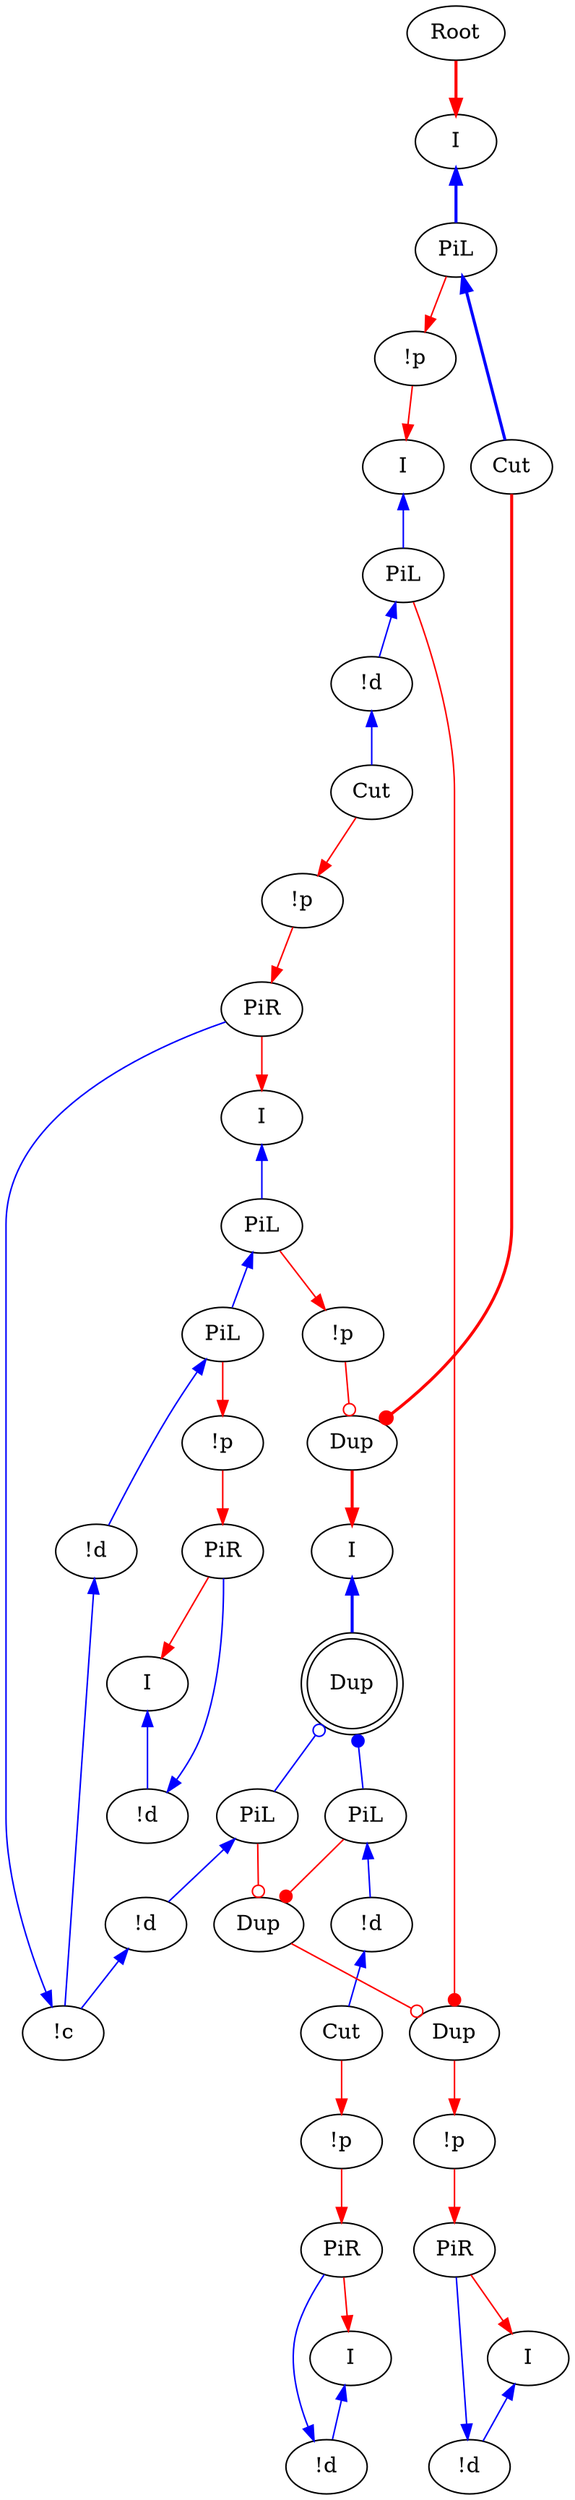digraph {
"Root0" [label="Root"]
"I0" [label="I"]
"!p0" [label="!p"]
"Cut0" [label="Cut"]
"PiR0" [label="PiR"]
"!c0" [label="!c"]
"!d0" [label="!d"]
"PiL0" [label="PiL"]
"PiL1" [label="PiL"]
"I1" [label="I"]
"!p1" [label="!p"]
"!p2" [label="!p"]
"Cut1" [label="Cut"]
"PiR1" [label="PiR"]
"PiR2" [label="PiR"]
"!d1" [label="!d"]
"I2" [label="I"]
"!d2" [label="!d"]
"I3" [label="I"]
"!p3" [label="!p"]
"PiR3" [label="PiR"]
"!d3" [label="!d"]
"I4" [label="I"]
"PiL2" [label="PiL"]
"!p4" [label="!p"]
"!p5" [label="!p"]
"Cut2" [label="Cut"]
"!d4" [label="!d"]
"PiL3" [label="PiL"]
"I5" [label="I"]
"I6" [label="I"]
"Dup2_0" [label="Dup"]
"!d5" [label="!d"]
"!d6" [label="!d"]
"PiL4" [label="PiL"]
"PiL5" [label="PiL"]
"Dup3_0" [label="Dup"]
"Dup3_1" [label="Dup",shape=doublecircle]
"Dup3_2" [label="Dup"]
"PiL3" -> "Dup2_0"[color=red,tooltip="e100",arrowhead=dot]
"Dup3_2" -> "Dup2_0"[color=red,tooltip="e101",arrowhead=odot]
"PiL4" -> "!d5"[color=blue,tooltip="e102",dir=back]
"PiL5" -> "!d6"[color=blue,tooltip="e103",dir=back]
"Dup3_1" -> "PiL4"[color=blue,tooltip="e104",arrowtail=dot,dir=back]
"Dup3_1" -> "PiL5"[color=blue,tooltip="e105",arrowtail=odot,dir=back]
"PiL4" -> "Dup3_2"[color=red,tooltip="e106",arrowhead=dot]
"PiL5" -> "Dup3_2"[color=red,tooltip="e107",arrowhead=odot]
"Dup2_0" -> "!p1"[color=red,tooltip="e21"]
"!d4" -> "Cut0"[color=blue,tooltip="e23",dir=back]
"I0" -> "PiL2"[color=blue,tooltip="e32",penwidth=2,dir=back]
"PiL2" -> "!p4"[color=red,tooltip="e34"]
"Cut0" -> "!p0"[color=red,tooltip="e37"]
"!p0" -> "PiR0"[color=red,tooltip="e39"]
"!c0" -> "PiR0"[color=blue,tooltip="e41",dir=back]
"PiR0" -> "I1"[color=red,tooltip="e43"]
"!d5" -> "Cut1"[color=blue,tooltip="e45",dir=back]
"!d0" -> "!c0"[color=blue,tooltip="e46",dir=back]
"!d6" -> "!c0"[color=blue,tooltip="e47",dir=back]
"PiL0" -> "!d0"[color=blue,tooltip="e49",dir=back]
"PiL1" -> "PiL0"[color=blue,tooltip="e51",dir=back]
"PiL0" -> "!p3"[color=red,tooltip="e53"]
"I1" -> "PiL1"[color=blue,tooltip="e55",dir=back]
"PiL1" -> "!p5"[color=red,tooltip="e57"]
"!p1" -> "PiR1"[color=red,tooltip="e59"]
"Cut1" -> "!p2"[color=red,tooltip="e63"]
"!p2" -> "PiR2"[color=red,tooltip="e65"]
"!d1" -> "PiR1"[color=blue,tooltip="e67",dir=back]
"PiR1" -> "I2"[color=red,tooltip="e69"]
"!d2" -> "PiR2"[color=blue,tooltip="e75",dir=back]
"PiR2" -> "I3"[color=red,tooltip="e77"]
"I2" -> "!d1"[color=blue,tooltip="e79",dir=back]
"I3" -> "!d2"[color=blue,tooltip="e83",dir=back]
"!p3" -> "PiR3"[color=red,tooltip="e85"]
"!d3" -> "PiR3"[color=blue,tooltip="e87",dir=back]
"PiR3" -> "I4"[color=red,tooltip="e89"]
"PiL2" -> "Cut2"[color=blue,tooltip="e90",penwidth=2,dir=back]
"I4" -> "!d3"[color=blue,tooltip="e91",dir=back]
"!p4" -> "I5"[color=red,tooltip="e92"]
"Dup3_0" -> "I6"[color=red,tooltip="e93",penwidth=2]
"Cut2" -> "Dup3_0"[color=red,tooltip="e94",arrowhead=dot,penwidth=2]
"!p5" -> "Dup3_0"[color=red,tooltip="e95",arrowhead=odot]
"PiL3" -> "!d4"[color=blue,tooltip="e96",dir=back]
"I5" -> "PiL3"[color=blue,tooltip="e98",dir=back]
"I6" -> "Dup3_1"[color=blue,tooltip="e99",penwidth=2,dir=back]
"Root0" -> "I0"[color=red,tooltip="rettop",penwidth=2]
}

